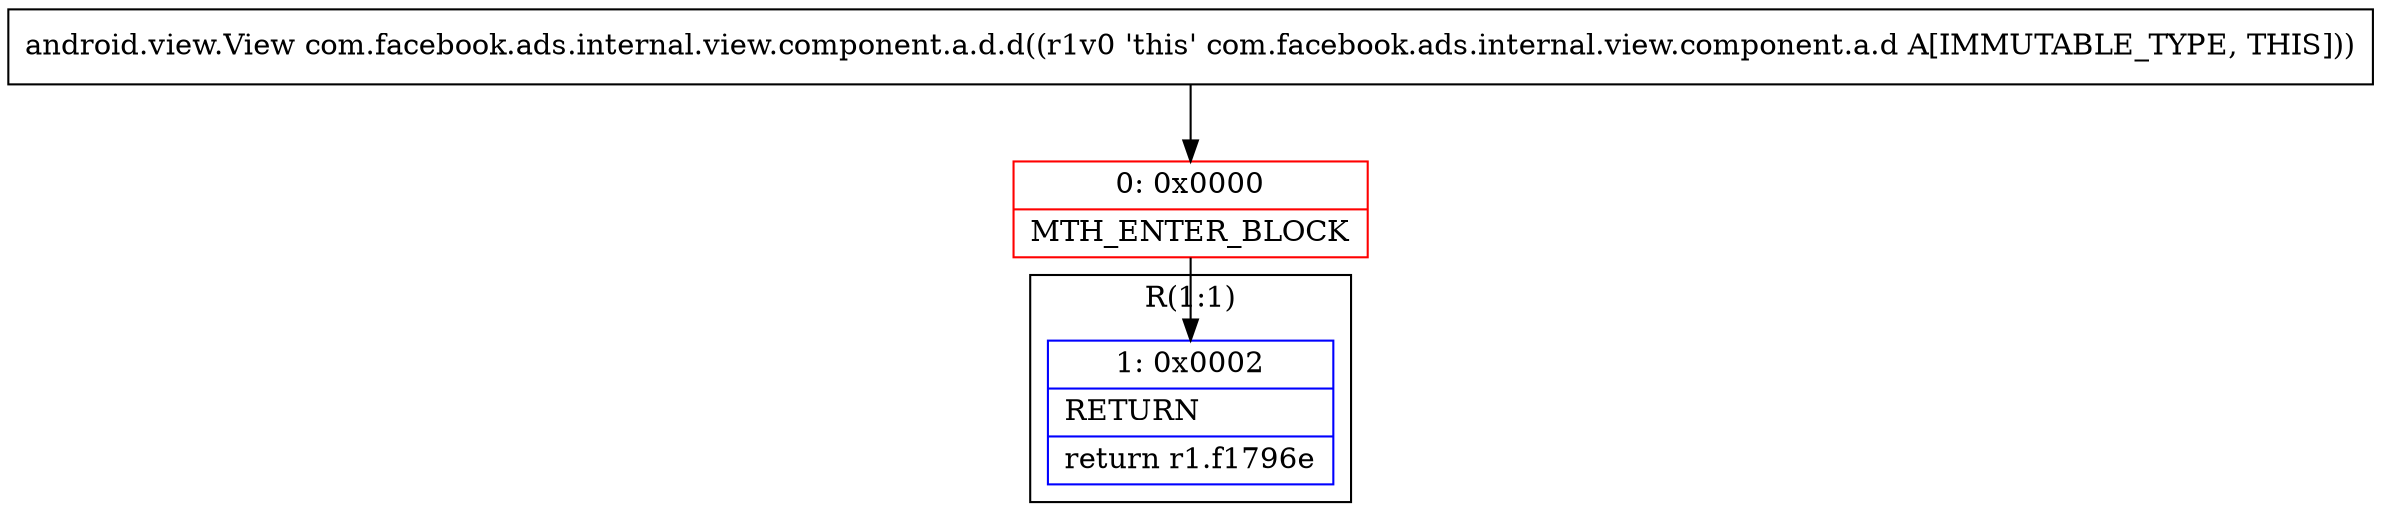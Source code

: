 digraph "CFG forcom.facebook.ads.internal.view.component.a.d.d()Landroid\/view\/View;" {
subgraph cluster_Region_1926392537 {
label = "R(1:1)";
node [shape=record,color=blue];
Node_1 [shape=record,label="{1\:\ 0x0002|RETURN\l|return r1.f1796e\l}"];
}
Node_0 [shape=record,color=red,label="{0\:\ 0x0000|MTH_ENTER_BLOCK\l}"];
MethodNode[shape=record,label="{android.view.View com.facebook.ads.internal.view.component.a.d.d((r1v0 'this' com.facebook.ads.internal.view.component.a.d A[IMMUTABLE_TYPE, THIS])) }"];
MethodNode -> Node_0;
Node_0 -> Node_1;
}


